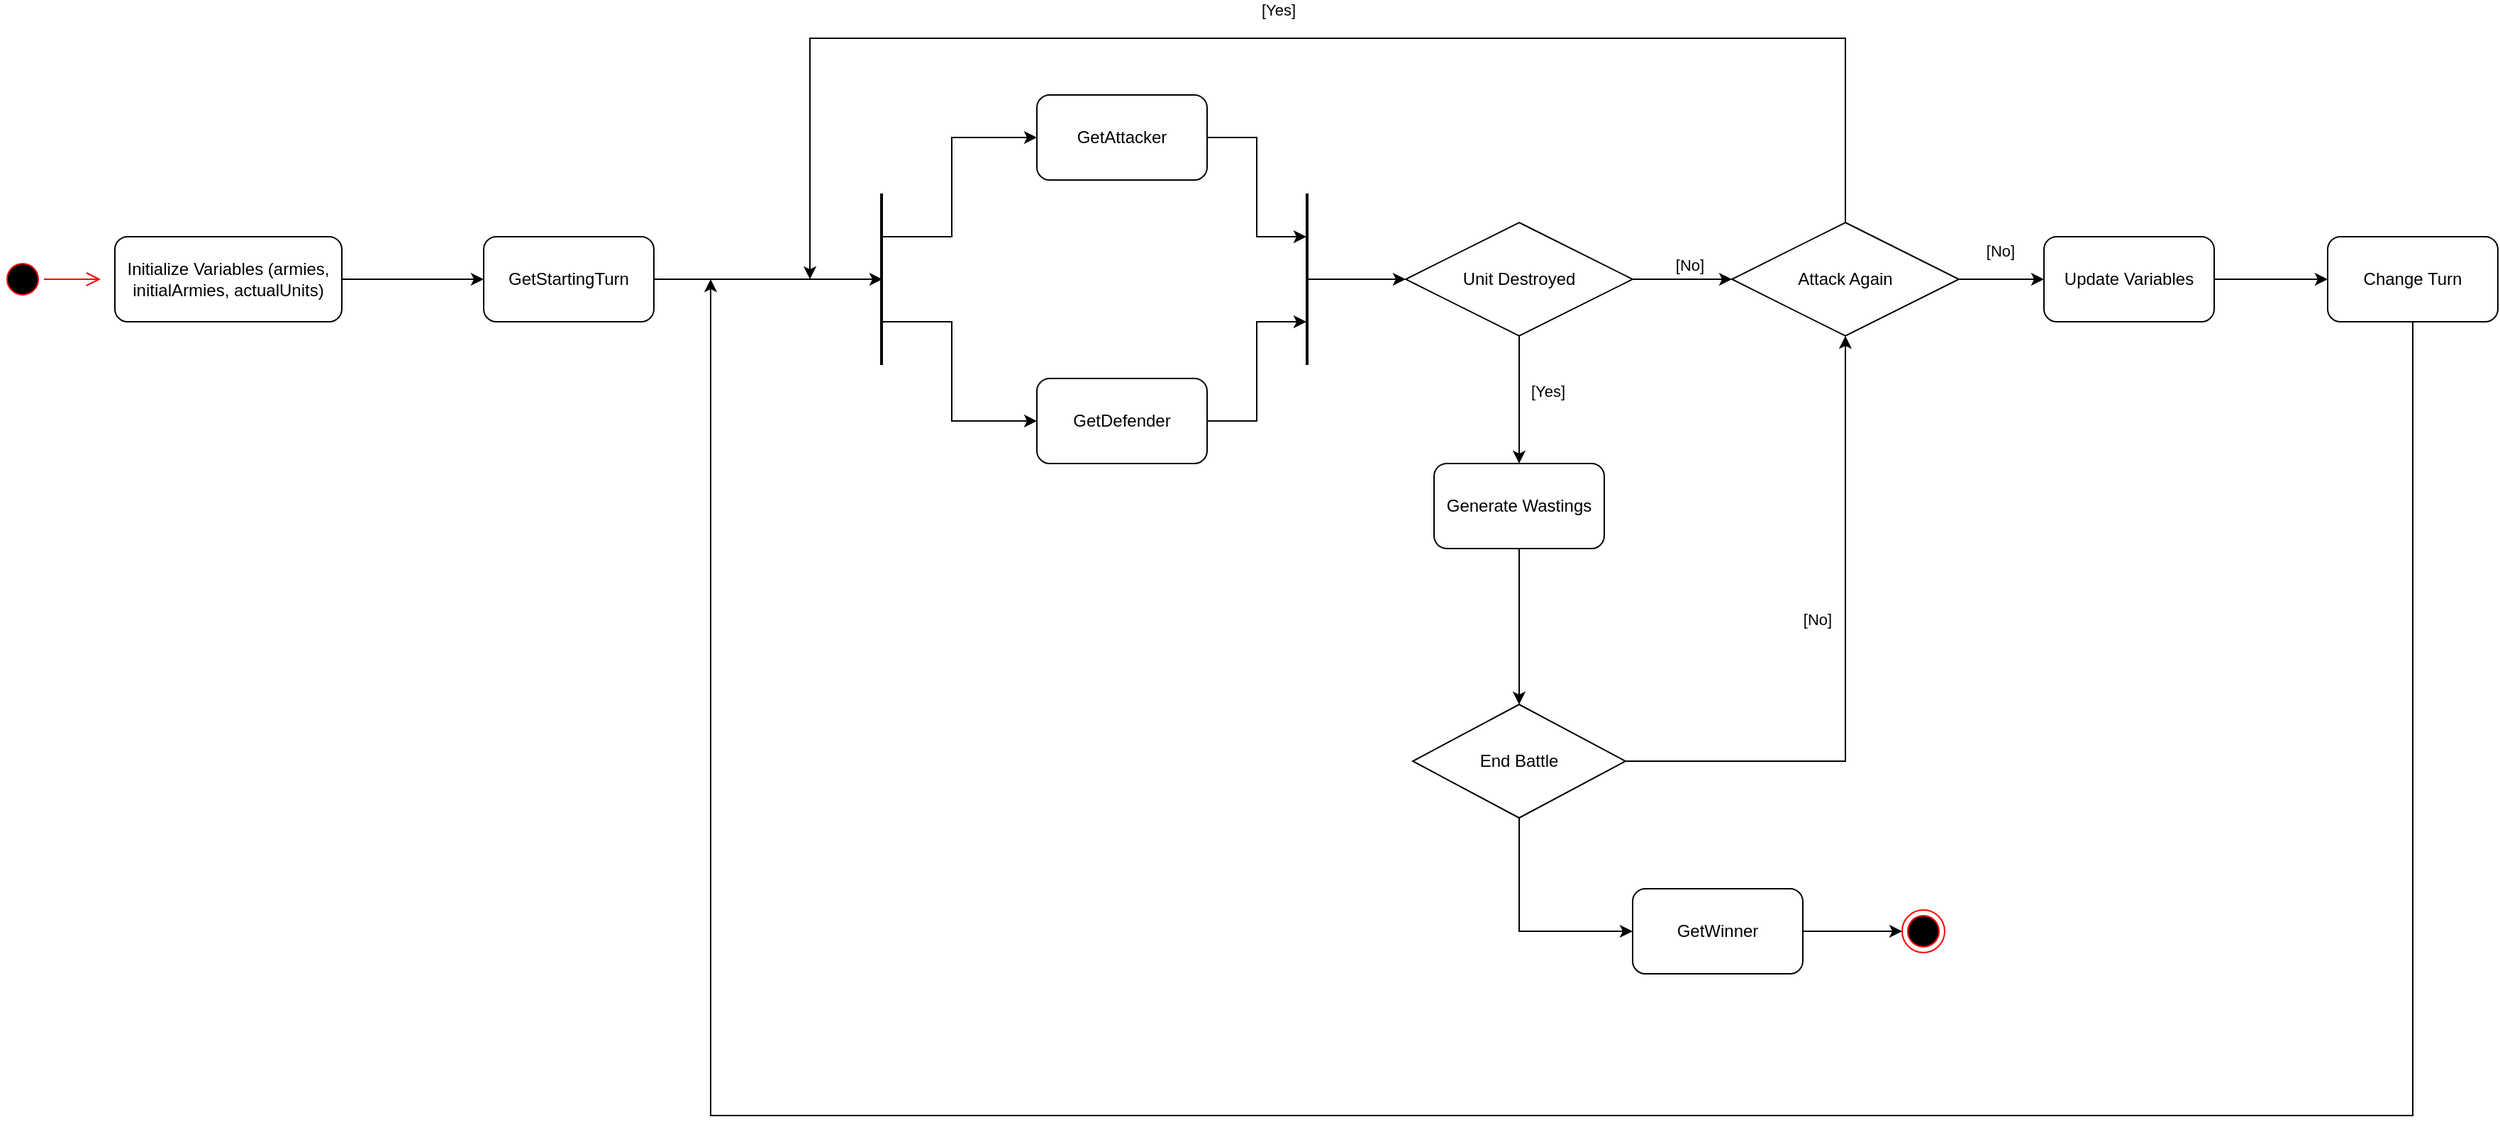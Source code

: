 <mxfile version="17.4.6" type="device"><diagram id="8IbRZt9IZQZdsfjc0xsc" name="Page-1"><mxGraphModel dx="2580" dy="1310" grid="1" gridSize="10" guides="1" tooltips="1" connect="1" arrows="1" fold="1" page="1" pageScale="1" pageWidth="827" pageHeight="1169" math="0" shadow="0"><root><mxCell id="0"/><mxCell id="1" parent="0"/><mxCell id="wZVhDROEeWBlY-qlFfN5-3" value="" style="ellipse;html=1;shape=startState;fillColor=#000000;strokeColor=#ff0000;" parent="1" vertex="1"><mxGeometry x="-250" y="205" width="30" height="30" as="geometry"/></mxCell><mxCell id="wZVhDROEeWBlY-qlFfN5-4" value="" style="edgeStyle=orthogonalEdgeStyle;html=1;verticalAlign=bottom;endArrow=open;endSize=8;strokeColor=#ff0000;rounded=0;exitX=1;exitY=0.5;exitDx=0;exitDy=0;" parent="1" source="wZVhDROEeWBlY-qlFfN5-3" edge="1"><mxGeometry relative="1" as="geometry"><mxPoint x="-180" y="220" as="targetPoint"/></mxGeometry></mxCell><mxCell id="Ptb5w-WGTI5ICBHvXcNN-2" style="edgeStyle=orthogonalEdgeStyle;rounded=0;orthogonalLoop=1;jettySize=auto;html=1;entryX=1;entryY=0.5;entryDx=0;entryDy=0;exitX=1;exitY=0.5;exitDx=0;exitDy=0;" edge="1" parent="1" source="Ptb5w-WGTI5ICBHvXcNN-22" target="Ptb5w-WGTI5ICBHvXcNN-1"><mxGeometry relative="1" as="geometry"><mxPoint x="230" y="220" as="sourcePoint"/></mxGeometry></mxCell><mxCell id="Ptb5w-WGTI5ICBHvXcNN-23" style="edgeStyle=orthogonalEdgeStyle;rounded=0;orthogonalLoop=1;jettySize=auto;html=1;exitX=1;exitY=0.5;exitDx=0;exitDy=0;entryX=0;entryY=0.5;entryDx=0;entryDy=0;" edge="1" parent="1" source="wZVhDROEeWBlY-qlFfN5-6" target="Ptb5w-WGTI5ICBHvXcNN-22"><mxGeometry relative="1" as="geometry"/></mxCell><mxCell id="wZVhDROEeWBlY-qlFfN5-6" value="Initialize Variables (armies, initialArmies, actualUnits)" style="rounded=1;whiteSpace=wrap;html=1;" parent="1" vertex="1"><mxGeometry x="-170" y="190" width="160" height="60" as="geometry"/></mxCell><mxCell id="Ptb5w-WGTI5ICBHvXcNN-9" style="edgeStyle=orthogonalEdgeStyle;rounded=0;orthogonalLoop=1;jettySize=auto;html=1;exitX=1;exitY=0.5;exitDx=0;exitDy=0;entryX=0;entryY=0.25;entryDx=0;entryDy=0;" edge="1" parent="1" source="wZVhDROEeWBlY-qlFfN5-7" target="Ptb5w-WGTI5ICBHvXcNN-8"><mxGeometry relative="1" as="geometry"/></mxCell><mxCell id="wZVhDROEeWBlY-qlFfN5-7" value="GetAttacker" style="rounded=1;whiteSpace=wrap;html=1;" parent="1" vertex="1"><mxGeometry x="480" y="90" width="120" height="60" as="geometry"/></mxCell><mxCell id="Ptb5w-WGTI5ICBHvXcNN-3" style="edgeStyle=orthogonalEdgeStyle;rounded=0;orthogonalLoop=1;jettySize=auto;html=1;exitX=1;exitY=0.25;exitDx=0;exitDy=0;entryX=0;entryY=0.5;entryDx=0;entryDy=0;" edge="1" parent="1" source="Ptb5w-WGTI5ICBHvXcNN-1" target="wZVhDROEeWBlY-qlFfN5-7"><mxGeometry relative="1" as="geometry"><Array as="points"><mxPoint x="420" y="190"/><mxPoint x="420" y="120"/></Array></mxGeometry></mxCell><mxCell id="Ptb5w-WGTI5ICBHvXcNN-5" style="edgeStyle=orthogonalEdgeStyle;rounded=0;orthogonalLoop=1;jettySize=auto;html=1;exitX=0;exitY=0.75;exitDx=0;exitDy=0;entryX=0;entryY=0.5;entryDx=0;entryDy=0;" edge="1" parent="1" source="Ptb5w-WGTI5ICBHvXcNN-1" target="Ptb5w-WGTI5ICBHvXcNN-4"><mxGeometry relative="1" as="geometry"><Array as="points"><mxPoint x="420" y="250"/><mxPoint x="420" y="320"/></Array></mxGeometry></mxCell><mxCell id="Ptb5w-WGTI5ICBHvXcNN-1" value="" style="rounded=0;whiteSpace=wrap;html=1;" vertex="1" parent="1"><mxGeometry x="370" y="160" width="1" height="120" as="geometry"/></mxCell><mxCell id="Ptb5w-WGTI5ICBHvXcNN-10" style="edgeStyle=orthogonalEdgeStyle;rounded=0;orthogonalLoop=1;jettySize=auto;html=1;exitX=1;exitY=0.5;exitDx=0;exitDy=0;entryX=0;entryY=0.75;entryDx=0;entryDy=0;" edge="1" parent="1" source="Ptb5w-WGTI5ICBHvXcNN-4" target="Ptb5w-WGTI5ICBHvXcNN-8"><mxGeometry relative="1" as="geometry"/></mxCell><mxCell id="Ptb5w-WGTI5ICBHvXcNN-4" value="GetDefender" style="rounded=1;whiteSpace=wrap;html=1;" vertex="1" parent="1"><mxGeometry x="480" y="290" width="120" height="60" as="geometry"/></mxCell><mxCell id="Ptb5w-WGTI5ICBHvXcNN-14" value="[Yes]" style="edgeStyle=orthogonalEdgeStyle;rounded=0;orthogonalLoop=1;jettySize=auto;html=1;exitX=0.5;exitY=1;exitDx=0;exitDy=0;entryX=0.5;entryY=0;entryDx=0;entryDy=0;" edge="1" parent="1" source="Ptb5w-WGTI5ICBHvXcNN-7" target="Ptb5w-WGTI5ICBHvXcNN-13"><mxGeometry x="-0.143" y="20" relative="1" as="geometry"><mxPoint as="offset"/></mxGeometry></mxCell><mxCell id="Ptb5w-WGTI5ICBHvXcNN-16" value="[No]" style="edgeStyle=orthogonalEdgeStyle;rounded=0;orthogonalLoop=1;jettySize=auto;html=1;exitX=1;exitY=0.5;exitDx=0;exitDy=0;entryX=0;entryY=0.5;entryDx=0;entryDy=0;" edge="1" parent="1" source="Ptb5w-WGTI5ICBHvXcNN-7" target="Ptb5w-WGTI5ICBHvXcNN-15"><mxGeometry x="0.143" y="10" relative="1" as="geometry"><mxPoint as="offset"/></mxGeometry></mxCell><mxCell id="Ptb5w-WGTI5ICBHvXcNN-7" value="Unit Destroyed" style="rhombus;whiteSpace=wrap;html=1;" vertex="1" parent="1"><mxGeometry x="740" y="180" width="160" height="80" as="geometry"/></mxCell><mxCell id="Ptb5w-WGTI5ICBHvXcNN-11" style="edgeStyle=orthogonalEdgeStyle;rounded=0;orthogonalLoop=1;jettySize=auto;html=1;exitX=0;exitY=0.5;exitDx=0;exitDy=0;entryX=0;entryY=0.5;entryDx=0;entryDy=0;" edge="1" parent="1" source="Ptb5w-WGTI5ICBHvXcNN-8" target="Ptb5w-WGTI5ICBHvXcNN-7"><mxGeometry relative="1" as="geometry"><Array as="points"><mxPoint x="670" y="220"/><mxPoint x="670" y="220"/></Array></mxGeometry></mxCell><mxCell id="Ptb5w-WGTI5ICBHvXcNN-8" value="" style="rounded=0;whiteSpace=wrap;html=1;" vertex="1" parent="1"><mxGeometry x="670" y="160" width="1" height="120" as="geometry"/></mxCell><mxCell id="Ptb5w-WGTI5ICBHvXcNN-18" style="edgeStyle=orthogonalEdgeStyle;rounded=0;orthogonalLoop=1;jettySize=auto;html=1;exitX=0.5;exitY=1;exitDx=0;exitDy=0;entryX=0.5;entryY=0;entryDx=0;entryDy=0;" edge="1" parent="1" source="Ptb5w-WGTI5ICBHvXcNN-13" target="Ptb5w-WGTI5ICBHvXcNN-17"><mxGeometry relative="1" as="geometry"/></mxCell><mxCell id="Ptb5w-WGTI5ICBHvXcNN-13" value="Generate Wastings" style="rounded=1;whiteSpace=wrap;html=1;" vertex="1" parent="1"><mxGeometry x="760" y="350" width="120" height="60" as="geometry"/></mxCell><mxCell id="Ptb5w-WGTI5ICBHvXcNN-21" value="[Yes]" style="edgeStyle=orthogonalEdgeStyle;rounded=0;orthogonalLoop=1;jettySize=auto;html=1;exitX=0.5;exitY=0;exitDx=0;exitDy=0;" edge="1" parent="1" source="Ptb5w-WGTI5ICBHvXcNN-15"><mxGeometry x="0.029" y="-20" relative="1" as="geometry"><mxPoint x="320" y="220" as="targetPoint"/><Array as="points"><mxPoint x="1050" y="50"/><mxPoint x="320" y="50"/></Array><mxPoint as="offset"/></mxGeometry></mxCell><mxCell id="Ptb5w-WGTI5ICBHvXcNN-25" value="[No]" style="edgeStyle=orthogonalEdgeStyle;rounded=0;orthogonalLoop=1;jettySize=auto;html=1;exitX=1;exitY=0.5;exitDx=0;exitDy=0;entryX=0;entryY=0.5;entryDx=0;entryDy=0;" edge="1" parent="1" source="Ptb5w-WGTI5ICBHvXcNN-15" target="Ptb5w-WGTI5ICBHvXcNN-24"><mxGeometry y="20" relative="1" as="geometry"><mxPoint x="-1" as="offset"/></mxGeometry></mxCell><mxCell id="Ptb5w-WGTI5ICBHvXcNN-15" value="Attack Again" style="rhombus;whiteSpace=wrap;html=1;" vertex="1" parent="1"><mxGeometry x="970" y="180" width="160" height="80" as="geometry"/></mxCell><mxCell id="Ptb5w-WGTI5ICBHvXcNN-19" value="[No]" style="edgeStyle=orthogonalEdgeStyle;rounded=0;orthogonalLoop=1;jettySize=auto;html=1;exitX=1;exitY=0.5;exitDx=0;exitDy=0;entryX=0.5;entryY=1;entryDx=0;entryDy=0;" edge="1" parent="1" source="Ptb5w-WGTI5ICBHvXcNN-17" target="Ptb5w-WGTI5ICBHvXcNN-15"><mxGeometry x="0.121" y="20" relative="1" as="geometry"><mxPoint as="offset"/></mxGeometry></mxCell><mxCell id="Ptb5w-WGTI5ICBHvXcNN-31" style="edgeStyle=orthogonalEdgeStyle;rounded=0;orthogonalLoop=1;jettySize=auto;html=1;exitX=0.5;exitY=1;exitDx=0;exitDy=0;entryX=0;entryY=0.5;entryDx=0;entryDy=0;" edge="1" parent="1" source="Ptb5w-WGTI5ICBHvXcNN-17" target="Ptb5w-WGTI5ICBHvXcNN-30"><mxGeometry relative="1" as="geometry"/></mxCell><mxCell id="Ptb5w-WGTI5ICBHvXcNN-17" value="End Battle" style="rhombus;whiteSpace=wrap;html=1;" vertex="1" parent="1"><mxGeometry x="745" y="520" width="150" height="80" as="geometry"/></mxCell><mxCell id="Ptb5w-WGTI5ICBHvXcNN-22" value="GetStartingTurn" style="rounded=1;whiteSpace=wrap;html=1;" vertex="1" parent="1"><mxGeometry x="90" y="190" width="120" height="60" as="geometry"/></mxCell><mxCell id="Ptb5w-WGTI5ICBHvXcNN-27" style="edgeStyle=orthogonalEdgeStyle;rounded=0;orthogonalLoop=1;jettySize=auto;html=1;exitX=1;exitY=0.5;exitDx=0;exitDy=0;entryX=0;entryY=0.5;entryDx=0;entryDy=0;" edge="1" parent="1" source="Ptb5w-WGTI5ICBHvXcNN-24" target="Ptb5w-WGTI5ICBHvXcNN-26"><mxGeometry relative="1" as="geometry"/></mxCell><mxCell id="Ptb5w-WGTI5ICBHvXcNN-24" value="Update Variables" style="rounded=1;whiteSpace=wrap;html=1;" vertex="1" parent="1"><mxGeometry x="1190" y="190" width="120" height="60" as="geometry"/></mxCell><mxCell id="Ptb5w-WGTI5ICBHvXcNN-28" style="edgeStyle=orthogonalEdgeStyle;rounded=0;orthogonalLoop=1;jettySize=auto;html=1;exitX=0.5;exitY=1;exitDx=0;exitDy=0;" edge="1" parent="1" source="Ptb5w-WGTI5ICBHvXcNN-26"><mxGeometry relative="1" as="geometry"><mxPoint x="250" y="220" as="targetPoint"/><Array as="points"><mxPoint x="1450" y="810"/><mxPoint x="250" y="810"/></Array></mxGeometry></mxCell><mxCell id="Ptb5w-WGTI5ICBHvXcNN-26" value="Change Turn" style="rounded=1;whiteSpace=wrap;html=1;" vertex="1" parent="1"><mxGeometry x="1390" y="190" width="120" height="60" as="geometry"/></mxCell><mxCell id="Ptb5w-WGTI5ICBHvXcNN-34" style="edgeStyle=orthogonalEdgeStyle;rounded=0;orthogonalLoop=1;jettySize=auto;html=1;exitX=1;exitY=0.5;exitDx=0;exitDy=0;entryX=0;entryY=0.5;entryDx=0;entryDy=0;" edge="1" parent="1" source="Ptb5w-WGTI5ICBHvXcNN-30" target="Ptb5w-WGTI5ICBHvXcNN-33"><mxGeometry relative="1" as="geometry"/></mxCell><mxCell id="Ptb5w-WGTI5ICBHvXcNN-30" value="GetWinner" style="rounded=1;whiteSpace=wrap;html=1;" vertex="1" parent="1"><mxGeometry x="900" y="650" width="120" height="60" as="geometry"/></mxCell><mxCell id="Ptb5w-WGTI5ICBHvXcNN-33" value="" style="ellipse;html=1;shape=endState;fillColor=#000000;strokeColor=#ff0000;" vertex="1" parent="1"><mxGeometry x="1090" y="665" width="30" height="30" as="geometry"/></mxCell></root></mxGraphModel></diagram></mxfile>